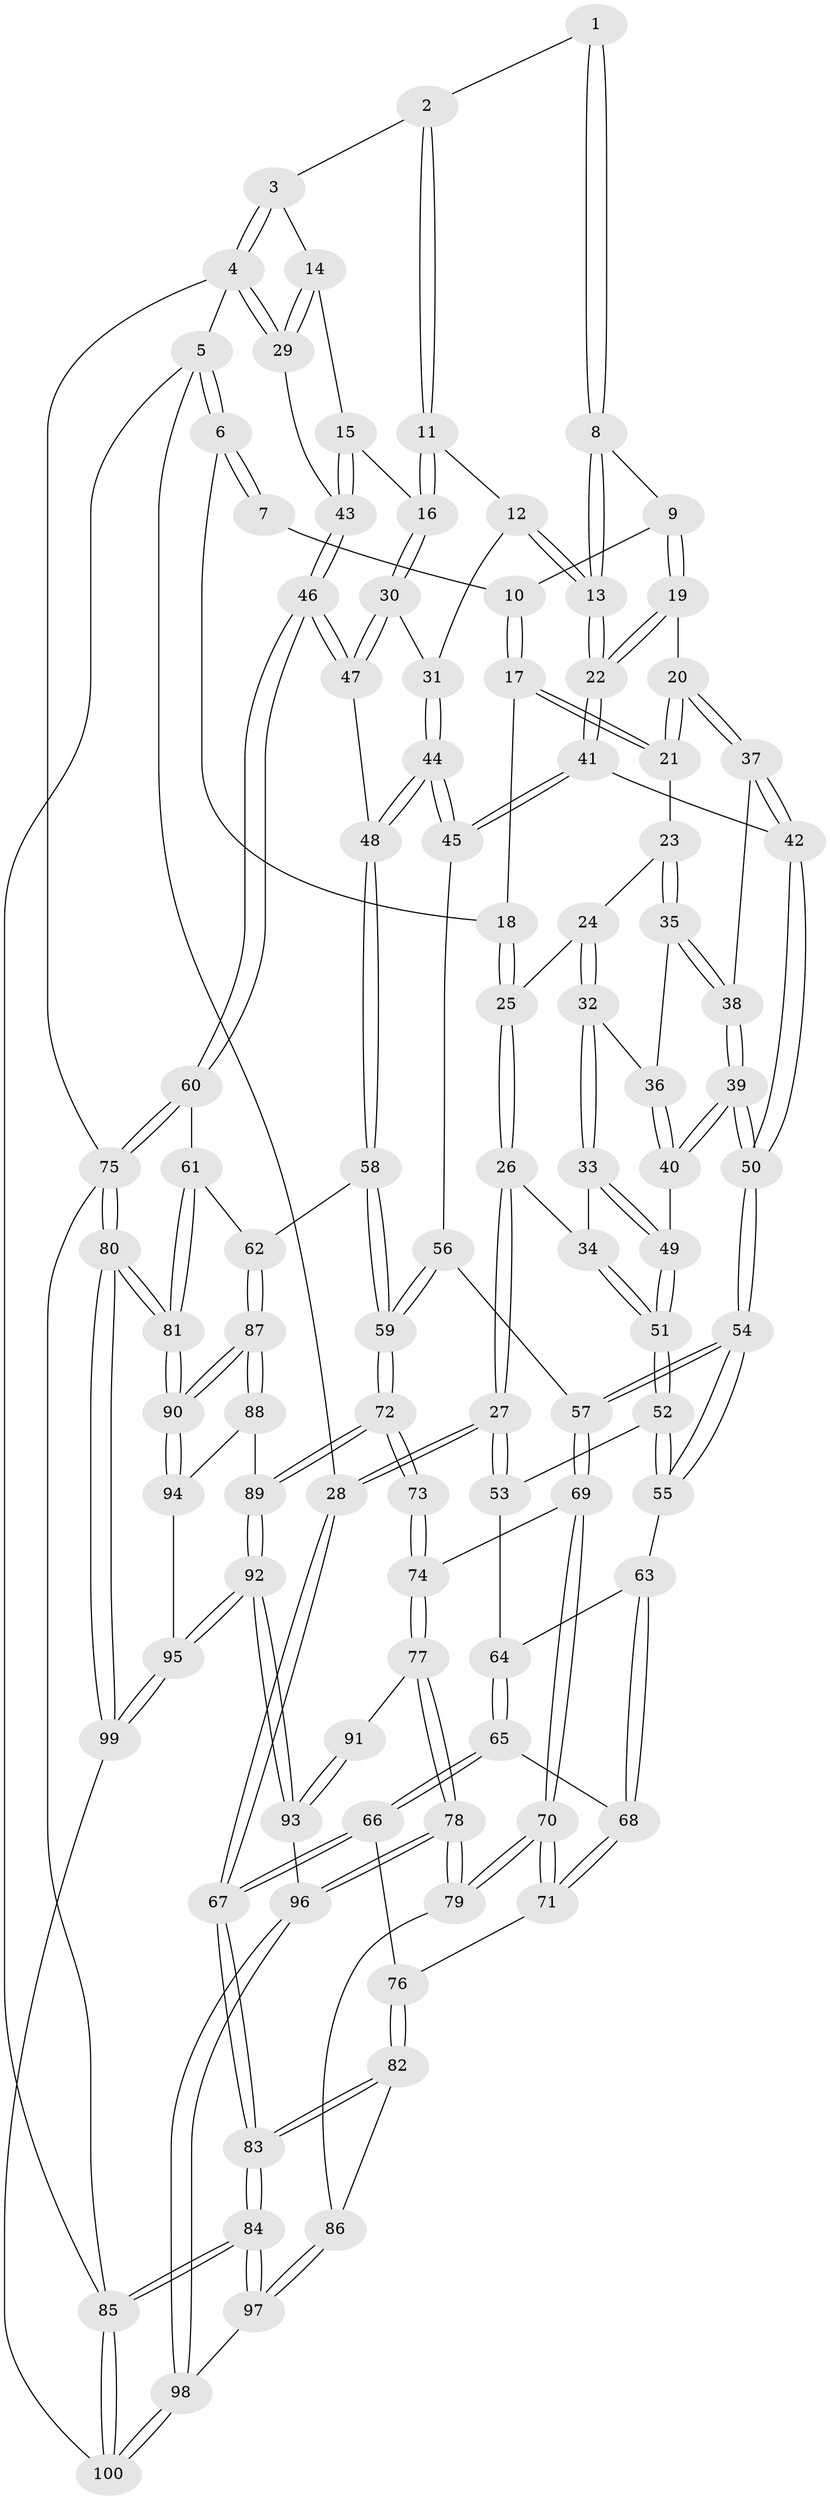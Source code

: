 // Generated by graph-tools (version 1.1) at 2025/03/03/09/25 03:03:16]
// undirected, 100 vertices, 247 edges
graph export_dot {
graph [start="1"]
  node [color=gray90,style=filled];
  1 [pos="+0.5760211040211946+0"];
  2 [pos="+0.7272279691790089+0"];
  3 [pos="+0.8825643146460295+0"];
  4 [pos="+1+0"];
  5 [pos="+0+0"];
  6 [pos="+0+0"];
  7 [pos="+0.36997894747756377+0"];
  8 [pos="+0.5258680544241097+0.06908431447920678"];
  9 [pos="+0.44884835596999473+0.045858960983371555"];
  10 [pos="+0.38193898057016146+0"];
  11 [pos="+0.7258926820376131+0"];
  12 [pos="+0.6804083188394346+0.055716771390983674"];
  13 [pos="+0.5899915132131812+0.12802216946056588"];
  14 [pos="+0.9315524739453177+0.07894910456282046"];
  15 [pos="+0.887614035488361+0.11929769795521546"];
  16 [pos="+0.8641520434554915+0.12603901611848448"];
  17 [pos="+0.31416340631622897+0.08163867468286824"];
  18 [pos="+0.039090544439348694+0"];
  19 [pos="+0.4185698988532177+0.10019705231776224"];
  20 [pos="+0.3802248238772336+0.13707204223947478"];
  21 [pos="+0.31340457636143276+0.09377766996808937"];
  22 [pos="+0.5731694462393198+0.1827520005170889"];
  23 [pos="+0.2593536368243193+0.12037607485196711"];
  24 [pos="+0.18669529530571236+0.10036228955757887"];
  25 [pos="+0.14341997724328873+0.07473203160283007"];
  26 [pos="+0.08459890442453527+0.24098470107423323"];
  27 [pos="+0+0.38402298670496016"];
  28 [pos="+0+0.3994800979827086"];
  29 [pos="+1+0.10686457166877524"];
  30 [pos="+0.85605601730951+0.13148482166312378"];
  31 [pos="+0.7745992001341254+0.1322991421736694"];
  32 [pos="+0.20030149444361864+0.21873355357259494"];
  33 [pos="+0.19677369232352426+0.22842112646102214"];
  34 [pos="+0.09487585908400367+0.24043044354102003"];
  35 [pos="+0.26133425372807334+0.14844198317156224"];
  36 [pos="+0.25345887040864573+0.17011096194880918"];
  37 [pos="+0.3931632236653054+0.20272952291987772"];
  38 [pos="+0.33513092733085215+0.22869551299552165"];
  39 [pos="+0.2853164506703381+0.2754772631881369"];
  40 [pos="+0.279294439885831+0.2750922032102272"];
  41 [pos="+0.5591106351759828+0.2673597853506538"];
  42 [pos="+0.5142219137605791+0.2811859822568666"];
  43 [pos="+1+0.3757645180226063"];
  44 [pos="+0.69913090342932+0.3464041591943106"];
  45 [pos="+0.6837548061048736+0.34137784762273604"];
  46 [pos="+1+0.3896962515361851"];
  47 [pos="+0.8681183999683934+0.3257893742443279"];
  48 [pos="+0.7155015895275992+0.3594761346700399"];
  49 [pos="+0.25987507877199995+0.2782328570304695"];
  50 [pos="+0.3947659129608749+0.43691877234580856"];
  51 [pos="+0.23171264025925045+0.3106026906265074"];
  52 [pos="+0.20105800641850644+0.35536676975179826"];
  53 [pos="+0.009239274650323231+0.39747080396427964"];
  54 [pos="+0.38677539231611646+0.4654610386875506"];
  55 [pos="+0.339282925180437+0.470921705377616"];
  56 [pos="+0.5630518501664115+0.46421293240993056"];
  57 [pos="+0.38986635805600833+0.4699119429377134"];
  58 [pos="+0.7406421266241591+0.5768868716196861"];
  59 [pos="+0.6346089571170868+0.6332109581067372"];
  60 [pos="+1+0.44005603938424825"];
  61 [pos="+0.8459219785221422+0.5885264007573883"];
  62 [pos="+0.7499264757383354+0.5804643387339653"];
  63 [pos="+0.2583990856002596+0.5101815184998519"];
  64 [pos="+0.12446589881977456+0.45692233238384944"];
  65 [pos="+0.1684166076388966+0.5870829548283292"];
  66 [pos="+0.0200617251599214+0.5768267289054514"];
  67 [pos="+0+0.45551368632516803"];
  68 [pos="+0.2165376369445596+0.5998786355349329"];
  69 [pos="+0.43071971974902223+0.569449805561586"];
  70 [pos="+0.23221469882036402+0.6673242273113824"];
  71 [pos="+0.22378911222403194+0.6540227622530171"];
  72 [pos="+0.6074086202617381+0.654090303428224"];
  73 [pos="+0.5709494590445618+0.6465140893247792"];
  74 [pos="+0.4336853587763591+0.5737966237804902"];
  75 [pos="+1+1"];
  76 [pos="+0.09324689457586328+0.6662695624458925"];
  77 [pos="+0.3387988424191806+0.7668991670532992"];
  78 [pos="+0.31315280165952736+0.7994105659677202"];
  79 [pos="+0.2608501795936527+0.7818970198489452"];
  80 [pos="+1+1"];
  81 [pos="+1+1"];
  82 [pos="+0.09635930493425057+0.7326172335700541"];
  83 [pos="+0+0.9873572474685288"];
  84 [pos="+0+1"];
  85 [pos="+0+1"];
  86 [pos="+0.20398386876342134+0.8041473432374084"];
  87 [pos="+0.8013195076019342+0.795404455428279"];
  88 [pos="+0.7197058042608727+0.7792690844532851"];
  89 [pos="+0.607725893559206+0.6575417794248893"];
  90 [pos="+0.8923001320027902+0.905271705032763"];
  91 [pos="+0.48954166284921663+0.7200418860369598"];
  92 [pos="+0.5772815588195167+0.8868357479510223"];
  93 [pos="+0.4328044098234791+0.8668919688619264"];
  94 [pos="+0.7048788766082515+0.8159433867973925"];
  95 [pos="+0.5942375124961393+0.9084377851450993"];
  96 [pos="+0.36688472410382184+0.8709863990773542"];
  97 [pos="+0.11041561796510833+0.9127080505278902"];
  98 [pos="+0.3372139834790644+0.9996652067663249"];
  99 [pos="+0.7517981021419134+1"];
  100 [pos="+0.3483240972945405+1"];
  1 -- 2;
  1 -- 8;
  1 -- 8;
  2 -- 3;
  2 -- 11;
  2 -- 11;
  3 -- 4;
  3 -- 4;
  3 -- 14;
  4 -- 5;
  4 -- 29;
  4 -- 29;
  4 -- 75;
  5 -- 6;
  5 -- 6;
  5 -- 28;
  5 -- 85;
  6 -- 7;
  6 -- 7;
  6 -- 18;
  7 -- 10;
  8 -- 9;
  8 -- 13;
  8 -- 13;
  9 -- 10;
  9 -- 19;
  9 -- 19;
  10 -- 17;
  10 -- 17;
  11 -- 12;
  11 -- 16;
  11 -- 16;
  12 -- 13;
  12 -- 13;
  12 -- 31;
  13 -- 22;
  13 -- 22;
  14 -- 15;
  14 -- 29;
  14 -- 29;
  15 -- 16;
  15 -- 43;
  15 -- 43;
  16 -- 30;
  16 -- 30;
  17 -- 18;
  17 -- 21;
  17 -- 21;
  18 -- 25;
  18 -- 25;
  19 -- 20;
  19 -- 22;
  19 -- 22;
  20 -- 21;
  20 -- 21;
  20 -- 37;
  20 -- 37;
  21 -- 23;
  22 -- 41;
  22 -- 41;
  23 -- 24;
  23 -- 35;
  23 -- 35;
  24 -- 25;
  24 -- 32;
  24 -- 32;
  25 -- 26;
  25 -- 26;
  26 -- 27;
  26 -- 27;
  26 -- 34;
  27 -- 28;
  27 -- 28;
  27 -- 53;
  27 -- 53;
  28 -- 67;
  28 -- 67;
  29 -- 43;
  30 -- 31;
  30 -- 47;
  30 -- 47;
  31 -- 44;
  31 -- 44;
  32 -- 33;
  32 -- 33;
  32 -- 36;
  33 -- 34;
  33 -- 49;
  33 -- 49;
  34 -- 51;
  34 -- 51;
  35 -- 36;
  35 -- 38;
  35 -- 38;
  36 -- 40;
  36 -- 40;
  37 -- 38;
  37 -- 42;
  37 -- 42;
  38 -- 39;
  38 -- 39;
  39 -- 40;
  39 -- 40;
  39 -- 50;
  39 -- 50;
  40 -- 49;
  41 -- 42;
  41 -- 45;
  41 -- 45;
  42 -- 50;
  42 -- 50;
  43 -- 46;
  43 -- 46;
  44 -- 45;
  44 -- 45;
  44 -- 48;
  44 -- 48;
  45 -- 56;
  46 -- 47;
  46 -- 47;
  46 -- 60;
  46 -- 60;
  47 -- 48;
  48 -- 58;
  48 -- 58;
  49 -- 51;
  49 -- 51;
  50 -- 54;
  50 -- 54;
  51 -- 52;
  51 -- 52;
  52 -- 53;
  52 -- 55;
  52 -- 55;
  53 -- 64;
  54 -- 55;
  54 -- 55;
  54 -- 57;
  54 -- 57;
  55 -- 63;
  56 -- 57;
  56 -- 59;
  56 -- 59;
  57 -- 69;
  57 -- 69;
  58 -- 59;
  58 -- 59;
  58 -- 62;
  59 -- 72;
  59 -- 72;
  60 -- 61;
  60 -- 75;
  60 -- 75;
  61 -- 62;
  61 -- 81;
  61 -- 81;
  62 -- 87;
  62 -- 87;
  63 -- 64;
  63 -- 68;
  63 -- 68;
  64 -- 65;
  64 -- 65;
  65 -- 66;
  65 -- 66;
  65 -- 68;
  66 -- 67;
  66 -- 67;
  66 -- 76;
  67 -- 83;
  67 -- 83;
  68 -- 71;
  68 -- 71;
  69 -- 70;
  69 -- 70;
  69 -- 74;
  70 -- 71;
  70 -- 71;
  70 -- 79;
  70 -- 79;
  71 -- 76;
  72 -- 73;
  72 -- 73;
  72 -- 89;
  72 -- 89;
  73 -- 74;
  73 -- 74;
  74 -- 77;
  74 -- 77;
  75 -- 80;
  75 -- 80;
  75 -- 85;
  76 -- 82;
  76 -- 82;
  77 -- 78;
  77 -- 78;
  77 -- 91;
  78 -- 79;
  78 -- 79;
  78 -- 96;
  78 -- 96;
  79 -- 86;
  80 -- 81;
  80 -- 81;
  80 -- 99;
  80 -- 99;
  81 -- 90;
  81 -- 90;
  82 -- 83;
  82 -- 83;
  82 -- 86;
  83 -- 84;
  83 -- 84;
  84 -- 85;
  84 -- 85;
  84 -- 97;
  84 -- 97;
  85 -- 100;
  85 -- 100;
  86 -- 97;
  86 -- 97;
  87 -- 88;
  87 -- 88;
  87 -- 90;
  87 -- 90;
  88 -- 89;
  88 -- 94;
  89 -- 92;
  89 -- 92;
  90 -- 94;
  90 -- 94;
  91 -- 93;
  91 -- 93;
  92 -- 93;
  92 -- 93;
  92 -- 95;
  92 -- 95;
  93 -- 96;
  94 -- 95;
  95 -- 99;
  95 -- 99;
  96 -- 98;
  96 -- 98;
  97 -- 98;
  98 -- 100;
  98 -- 100;
  99 -- 100;
}
